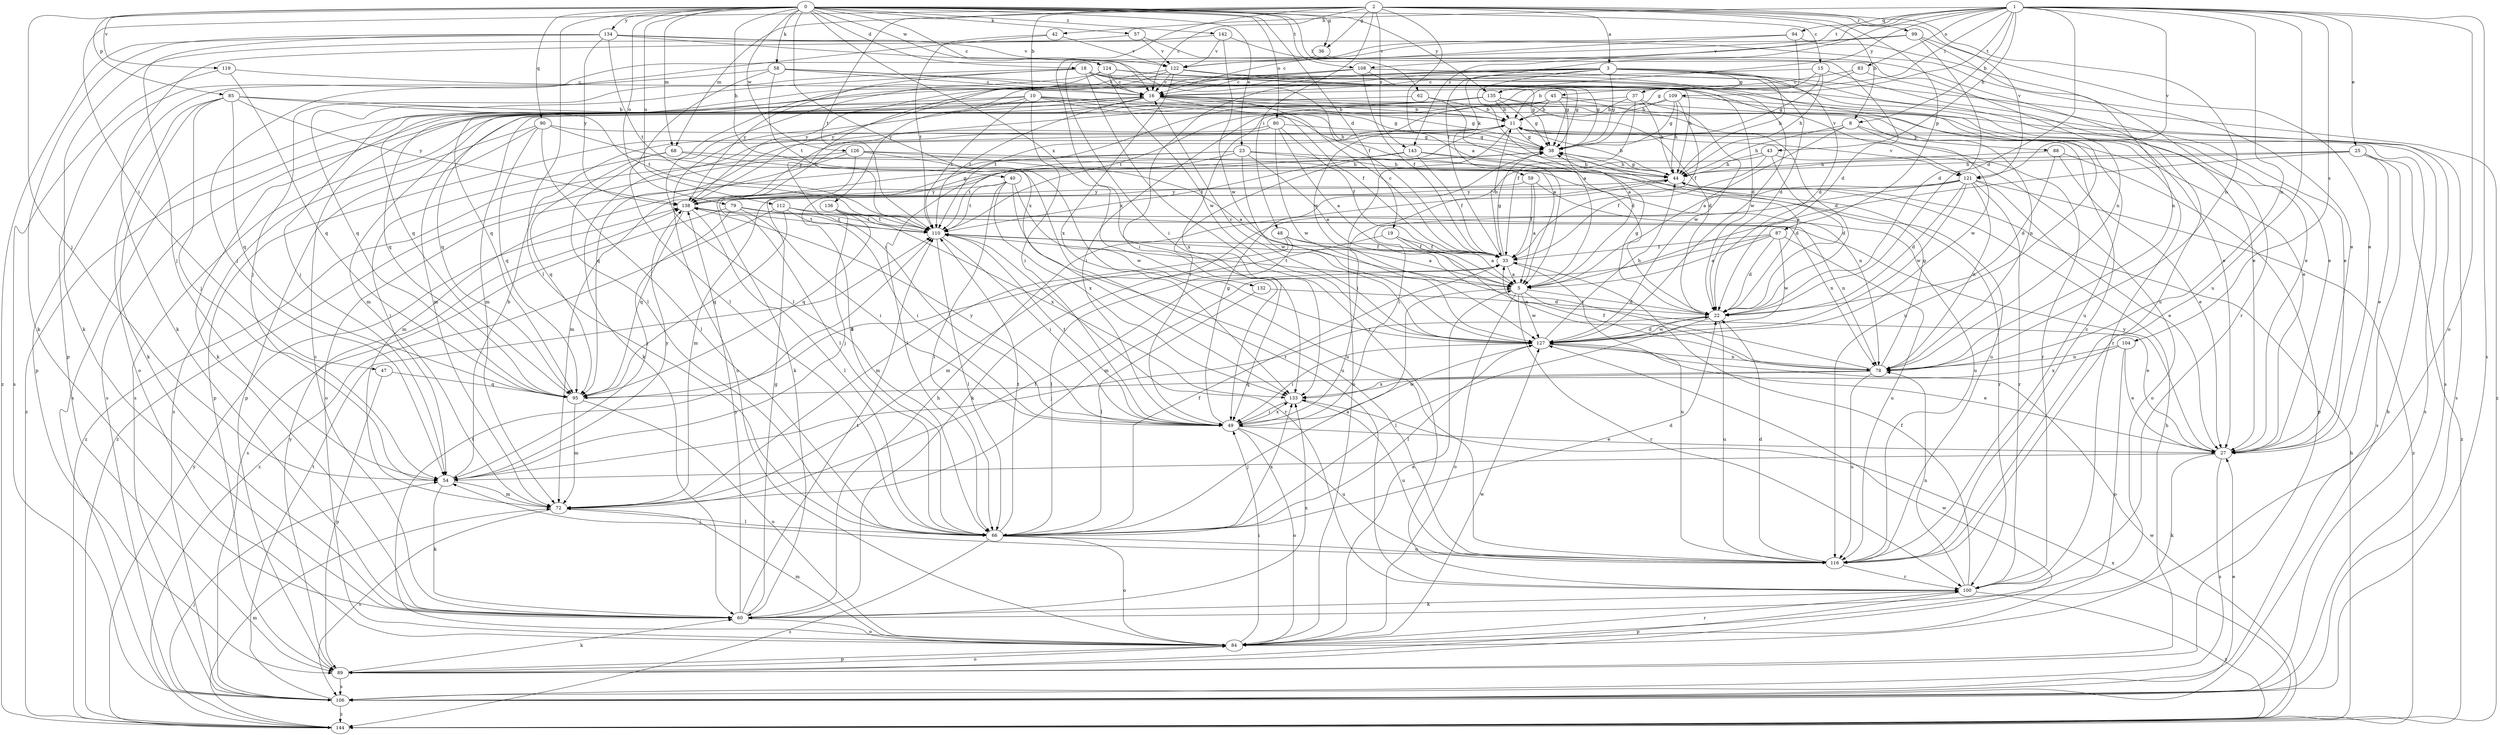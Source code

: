 strict digraph  {
0;
1;
2;
3;
5;
8;
10;
11;
15;
16;
18;
19;
22;
23;
25;
27;
33;
36;
37;
38;
40;
42;
43;
44;
45;
47;
48;
49;
54;
57;
58;
59;
60;
62;
66;
68;
72;
78;
79;
80;
83;
84;
85;
87;
88;
89;
90;
94;
95;
99;
100;
104;
106;
108;
109;
110;
112;
116;
119;
121;
122;
124;
126;
127;
132;
133;
134;
135;
136;
138;
142;
143;
144;
0 -> 15  [label=c];
0 -> 16  [label=c];
0 -> 18  [label=d];
0 -> 19  [label=d];
0 -> 23  [label=e];
0 -> 36  [label=g];
0 -> 40  [label=h];
0 -> 54  [label=j];
0 -> 57  [label=k];
0 -> 58  [label=k];
0 -> 62  [label=l];
0 -> 66  [label=l];
0 -> 68  [label=m];
0 -> 79  [label=o];
0 -> 80  [label=o];
0 -> 85  [label=p];
0 -> 90  [label=q];
0 -> 108  [label=t];
0 -> 112  [label=u];
0 -> 119  [label=v];
0 -> 124  [label=w];
0 -> 126  [label=w];
0 -> 132  [label=x];
0 -> 133  [label=x];
0 -> 134  [label=y];
0 -> 135  [label=y];
0 -> 142  [label=z];
1 -> 8  [label=b];
1 -> 22  [label=d];
1 -> 25  [label=e];
1 -> 33  [label=f];
1 -> 42  [label=h];
1 -> 43  [label=h];
1 -> 45  [label=i];
1 -> 78  [label=n];
1 -> 83  [label=o];
1 -> 84  [label=o];
1 -> 94  [label=q];
1 -> 104  [label=s];
1 -> 106  [label=s];
1 -> 108  [label=t];
1 -> 109  [label=t];
1 -> 116  [label=u];
1 -> 121  [label=v];
1 -> 135  [label=y];
1 -> 143  [label=z];
2 -> 3  [label=a];
2 -> 5  [label=a];
2 -> 8  [label=b];
2 -> 10  [label=b];
2 -> 16  [label=c];
2 -> 36  [label=g];
2 -> 47  [label=i];
2 -> 48  [label=i];
2 -> 68  [label=m];
2 -> 78  [label=n];
2 -> 87  [label=p];
2 -> 99  [label=r];
2 -> 110  [label=t];
2 -> 121  [label=v];
2 -> 133  [label=x];
2 -> 143  [label=z];
3 -> 5  [label=a];
3 -> 22  [label=d];
3 -> 27  [label=e];
3 -> 37  [label=g];
3 -> 38  [label=g];
3 -> 44  [label=h];
3 -> 49  [label=i];
3 -> 54  [label=j];
3 -> 59  [label=k];
3 -> 136  [label=y];
3 -> 138  [label=y];
3 -> 144  [label=z];
5 -> 22  [label=d];
5 -> 27  [label=e];
5 -> 84  [label=o];
5 -> 100  [label=r];
5 -> 110  [label=t];
5 -> 127  [label=w];
8 -> 5  [label=a];
8 -> 44  [label=h];
8 -> 60  [label=k];
8 -> 88  [label=p];
8 -> 127  [label=w];
10 -> 5  [label=a];
10 -> 11  [label=b];
10 -> 38  [label=g];
10 -> 44  [label=h];
10 -> 49  [label=i];
10 -> 84  [label=o];
10 -> 95  [label=q];
10 -> 106  [label=s];
10 -> 110  [label=t];
11 -> 38  [label=g];
11 -> 49  [label=i];
11 -> 84  [label=o];
11 -> 95  [label=q];
11 -> 100  [label=r];
11 -> 106  [label=s];
11 -> 121  [label=v];
15 -> 16  [label=c];
15 -> 27  [label=e];
15 -> 38  [label=g];
15 -> 44  [label=h];
15 -> 127  [label=w];
16 -> 11  [label=b];
16 -> 33  [label=f];
16 -> 38  [label=g];
16 -> 60  [label=k];
16 -> 72  [label=m];
16 -> 78  [label=n];
16 -> 95  [label=q];
16 -> 110  [label=t];
16 -> 144  [label=z];
18 -> 16  [label=c];
18 -> 27  [label=e];
18 -> 38  [label=g];
18 -> 44  [label=h];
18 -> 54  [label=j];
18 -> 95  [label=q];
18 -> 100  [label=r];
18 -> 121  [label=v];
18 -> 138  [label=y];
19 -> 5  [label=a];
19 -> 33  [label=f];
19 -> 72  [label=m];
19 -> 78  [label=n];
22 -> 38  [label=g];
22 -> 54  [label=j];
22 -> 66  [label=l];
22 -> 116  [label=u];
22 -> 127  [label=w];
23 -> 5  [label=a];
23 -> 44  [label=h];
23 -> 84  [label=o];
23 -> 110  [label=t];
23 -> 116  [label=u];
23 -> 127  [label=w];
23 -> 144  [label=z];
25 -> 5  [label=a];
25 -> 27  [label=e];
25 -> 44  [label=h];
25 -> 72  [label=m];
25 -> 106  [label=s];
25 -> 144  [label=z];
27 -> 54  [label=j];
27 -> 60  [label=k];
27 -> 106  [label=s];
27 -> 138  [label=y];
33 -> 5  [label=a];
33 -> 11  [label=b];
33 -> 16  [label=c];
33 -> 38  [label=g];
33 -> 116  [label=u];
36 -> 89  [label=p];
36 -> 116  [label=u];
37 -> 11  [label=b];
37 -> 33  [label=f];
37 -> 44  [label=h];
37 -> 127  [label=w];
37 -> 133  [label=x];
38 -> 44  [label=h];
40 -> 66  [label=l];
40 -> 110  [label=t];
40 -> 116  [label=u];
40 -> 127  [label=w];
40 -> 133  [label=x];
40 -> 138  [label=y];
42 -> 54  [label=j];
42 -> 110  [label=t];
42 -> 122  [label=v];
43 -> 22  [label=d];
43 -> 33  [label=f];
43 -> 44  [label=h];
43 -> 49  [label=i];
43 -> 84  [label=o];
44 -> 11  [label=b];
44 -> 38  [label=g];
44 -> 72  [label=m];
44 -> 100  [label=r];
44 -> 138  [label=y];
45 -> 5  [label=a];
45 -> 11  [label=b];
45 -> 22  [label=d];
45 -> 27  [label=e];
45 -> 60  [label=k];
45 -> 72  [label=m];
45 -> 110  [label=t];
47 -> 89  [label=p];
47 -> 95  [label=q];
48 -> 5  [label=a];
48 -> 33  [label=f];
48 -> 66  [label=l];
48 -> 72  [label=m];
49 -> 27  [label=e];
49 -> 38  [label=g];
49 -> 84  [label=o];
49 -> 110  [label=t];
49 -> 116  [label=u];
49 -> 127  [label=w];
49 -> 133  [label=x];
49 -> 138  [label=y];
54 -> 11  [label=b];
54 -> 60  [label=k];
54 -> 72  [label=m];
54 -> 138  [label=y];
57 -> 22  [label=d];
57 -> 60  [label=k];
57 -> 122  [label=v];
58 -> 16  [label=c];
58 -> 38  [label=g];
58 -> 66  [label=l];
58 -> 89  [label=p];
58 -> 110  [label=t];
58 -> 116  [label=u];
59 -> 5  [label=a];
59 -> 33  [label=f];
59 -> 116  [label=u];
59 -> 138  [label=y];
60 -> 16  [label=c];
60 -> 38  [label=g];
60 -> 44  [label=h];
60 -> 84  [label=o];
60 -> 110  [label=t];
60 -> 133  [label=x];
60 -> 138  [label=y];
62 -> 11  [label=b];
62 -> 22  [label=d];
62 -> 106  [label=s];
66 -> 5  [label=a];
66 -> 11  [label=b];
66 -> 22  [label=d];
66 -> 33  [label=f];
66 -> 84  [label=o];
66 -> 110  [label=t];
66 -> 116  [label=u];
66 -> 133  [label=x];
66 -> 144  [label=z];
68 -> 44  [label=h];
68 -> 54  [label=j];
68 -> 78  [label=n];
68 -> 95  [label=q];
72 -> 33  [label=f];
72 -> 66  [label=l];
72 -> 106  [label=s];
78 -> 33  [label=f];
78 -> 38  [label=g];
78 -> 95  [label=q];
78 -> 110  [label=t];
78 -> 116  [label=u];
78 -> 133  [label=x];
79 -> 49  [label=i];
79 -> 54  [label=j];
79 -> 78  [label=n];
79 -> 106  [label=s];
79 -> 110  [label=t];
80 -> 5  [label=a];
80 -> 33  [label=f];
80 -> 38  [label=g];
80 -> 89  [label=p];
80 -> 127  [label=w];
80 -> 138  [label=y];
83 -> 11  [label=b];
83 -> 16  [label=c];
83 -> 27  [label=e];
84 -> 5  [label=a];
84 -> 49  [label=i];
84 -> 72  [label=m];
84 -> 89  [label=p];
84 -> 100  [label=r];
84 -> 110  [label=t];
84 -> 127  [label=w];
85 -> 11  [label=b];
85 -> 54  [label=j];
85 -> 60  [label=k];
85 -> 84  [label=o];
85 -> 95  [label=q];
85 -> 110  [label=t];
85 -> 138  [label=y];
87 -> 5  [label=a];
87 -> 22  [label=d];
87 -> 33  [label=f];
87 -> 72  [label=m];
87 -> 116  [label=u];
87 -> 127  [label=w];
88 -> 22  [label=d];
88 -> 27  [label=e];
88 -> 44  [label=h];
88 -> 89  [label=p];
89 -> 44  [label=h];
89 -> 60  [label=k];
89 -> 84  [label=o];
89 -> 106  [label=s];
89 -> 127  [label=w];
89 -> 138  [label=y];
90 -> 38  [label=g];
90 -> 66  [label=l];
90 -> 89  [label=p];
90 -> 95  [label=q];
90 -> 100  [label=r];
90 -> 106  [label=s];
94 -> 16  [label=c];
94 -> 38  [label=g];
94 -> 100  [label=r];
94 -> 122  [label=v];
95 -> 33  [label=f];
95 -> 72  [label=m];
95 -> 84  [label=o];
99 -> 22  [label=d];
99 -> 27  [label=e];
99 -> 49  [label=i];
99 -> 78  [label=n];
99 -> 122  [label=v];
100 -> 33  [label=f];
100 -> 60  [label=k];
100 -> 78  [label=n];
100 -> 89  [label=p];
100 -> 144  [label=z];
104 -> 27  [label=e];
104 -> 78  [label=n];
104 -> 84  [label=o];
104 -> 133  [label=x];
106 -> 11  [label=b];
106 -> 27  [label=e];
106 -> 110  [label=t];
106 -> 144  [label=z];
108 -> 16  [label=c];
108 -> 22  [label=d];
108 -> 27  [label=e];
108 -> 33  [label=f];
108 -> 38  [label=g];
108 -> 95  [label=q];
108 -> 138  [label=y];
109 -> 11  [label=b];
109 -> 33  [label=f];
109 -> 38  [label=g];
109 -> 44  [label=h];
109 -> 106  [label=s];
109 -> 110  [label=t];
110 -> 33  [label=f];
110 -> 49  [label=i];
110 -> 66  [label=l];
110 -> 100  [label=r];
112 -> 49  [label=i];
112 -> 78  [label=n];
112 -> 95  [label=q];
112 -> 110  [label=t];
112 -> 144  [label=z];
116 -> 16  [label=c];
116 -> 22  [label=d];
116 -> 54  [label=j];
116 -> 100  [label=r];
119 -> 16  [label=c];
119 -> 95  [label=q];
119 -> 106  [label=s];
121 -> 22  [label=d];
121 -> 27  [label=e];
121 -> 49  [label=i];
121 -> 60  [label=k];
121 -> 78  [label=n];
121 -> 100  [label=r];
121 -> 127  [label=w];
121 -> 138  [label=y];
121 -> 144  [label=z];
122 -> 16  [label=c];
122 -> 38  [label=g];
122 -> 66  [label=l];
122 -> 95  [label=q];
122 -> 106  [label=s];
122 -> 127  [label=w];
122 -> 133  [label=x];
124 -> 16  [label=c];
124 -> 22  [label=d];
124 -> 49  [label=i];
124 -> 66  [label=l];
124 -> 116  [label=u];
124 -> 127  [label=w];
126 -> 5  [label=a];
126 -> 44  [label=h];
126 -> 66  [label=l];
126 -> 72  [label=m];
126 -> 116  [label=u];
126 -> 144  [label=z];
127 -> 16  [label=c];
127 -> 22  [label=d];
127 -> 27  [label=e];
127 -> 44  [label=h];
127 -> 49  [label=i];
127 -> 66  [label=l];
127 -> 78  [label=n];
132 -> 22  [label=d];
132 -> 66  [label=l];
133 -> 49  [label=i];
133 -> 116  [label=u];
134 -> 27  [label=e];
134 -> 33  [label=f];
134 -> 54  [label=j];
134 -> 60  [label=k];
134 -> 110  [label=t];
134 -> 122  [label=v];
134 -> 138  [label=y];
134 -> 144  [label=z];
135 -> 11  [label=b];
135 -> 22  [label=d];
135 -> 38  [label=g];
135 -> 49  [label=i];
135 -> 72  [label=m];
135 -> 100  [label=r];
135 -> 106  [label=s];
136 -> 54  [label=j];
136 -> 95  [label=q];
136 -> 110  [label=t];
136 -> 133  [label=x];
138 -> 38  [label=g];
138 -> 66  [label=l];
138 -> 95  [label=q];
138 -> 110  [label=t];
142 -> 60  [label=k];
142 -> 78  [label=n];
142 -> 122  [label=v];
142 -> 127  [label=w];
143 -> 22  [label=d];
143 -> 33  [label=f];
143 -> 44  [label=h];
143 -> 66  [label=l];
143 -> 110  [label=t];
144 -> 44  [label=h];
144 -> 54  [label=j];
144 -> 72  [label=m];
144 -> 127  [label=w];
144 -> 133  [label=x];
144 -> 138  [label=y];
}
